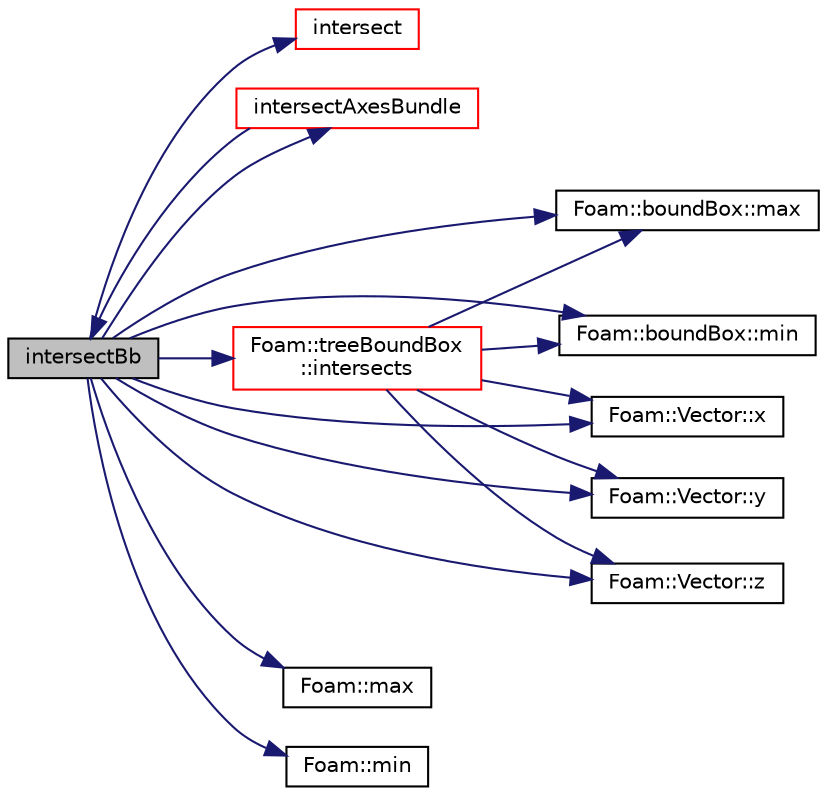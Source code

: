 digraph "intersectBb"
{
  bgcolor="transparent";
  edge [fontname="Helvetica",fontsize="10",labelfontname="Helvetica",labelfontsize="10"];
  node [fontname="Helvetica",fontsize="10",shape=record];
  rankdir="LR";
  Node1 [label="intersectBb",height=0.2,width=0.4,color="black", fillcolor="grey75", style="filled", fontcolor="black"];
  Node1 -> Node2 [color="midnightblue",fontsize="10",style="solid",fontname="Helvetica"];
  Node2 [label="intersect",height=0.2,width=0.4,color="red",URL="$a02770.html#a6f3f2c96d8b164f0f6c9eef08d310923",tooltip="Does triangle intersect plane. Return bool and set intersection segment. "];
  Node1 -> Node3 [color="midnightblue",fontsize="10",style="solid",fontname="Helvetica"];
  Node3 [label="intersectAxesBundle",height=0.2,width=0.4,color="red",URL="$a02770.html#a9dee5658f90fecf99dc7ed9262fee6e3",tooltip="Intersect triangle with parallel edges aligned with axis i0. "];
  Node3 -> Node1 [color="midnightblue",fontsize="10",style="solid",fontname="Helvetica"];
  Node1 -> Node4 [color="midnightblue",fontsize="10",style="solid",fontname="Helvetica"];
  Node4 [label="Foam::treeBoundBox\l::intersects",height=0.2,width=0.4,color="red",URL="$a02761.html#a7b968ac574e0503bc9eaf185e0ef5b3c",tooltip="Intersects segment; set point to intersection position and face,. "];
  Node4 -> Node5 [color="midnightblue",fontsize="10",style="solid",fontname="Helvetica"];
  Node5 [label="Foam::boundBox::max",height=0.2,width=0.4,color="black",URL="$a00152.html#a264800db5fd48c1d4541fd05cab1d40f",tooltip="Maximum describing the bounding box. "];
  Node4 -> Node6 [color="midnightblue",fontsize="10",style="solid",fontname="Helvetica"];
  Node6 [label="Foam::boundBox::min",height=0.2,width=0.4,color="black",URL="$a00152.html#a1dd50affef9a273ab682ccbf33df7b32",tooltip="Minimum describing the bounding box. "];
  Node4 -> Node7 [color="midnightblue",fontsize="10",style="solid",fontname="Helvetica"];
  Node7 [label="Foam::Vector::x",height=0.2,width=0.4,color="black",URL="$a02901.html#aeb7dc4a97968c543f58f9c7082e55757"];
  Node4 -> Node8 [color="midnightblue",fontsize="10",style="solid",fontname="Helvetica"];
  Node8 [label="Foam::Vector::y",height=0.2,width=0.4,color="black",URL="$a02901.html#a77c00b469d89c23bd35d2eb236140f70"];
  Node4 -> Node9 [color="midnightblue",fontsize="10",style="solid",fontname="Helvetica"];
  Node9 [label="Foam::Vector::z",height=0.2,width=0.4,color="black",URL="$a02901.html#ac72a74f7dde9500927f63515c3f0a2f3"];
  Node1 -> Node5 [color="midnightblue",fontsize="10",style="solid",fontname="Helvetica"];
  Node1 -> Node10 [color="midnightblue",fontsize="10",style="solid",fontname="Helvetica"];
  Node10 [label="Foam::max",height=0.2,width=0.4,color="black",URL="$a10893.html#ac993e906cf2774ae77e666bc24e81733"];
  Node1 -> Node6 [color="midnightblue",fontsize="10",style="solid",fontname="Helvetica"];
  Node1 -> Node11 [color="midnightblue",fontsize="10",style="solid",fontname="Helvetica"];
  Node11 [label="Foam::min",height=0.2,width=0.4,color="black",URL="$a10893.html#a253e112ad2d56d96230ff39ea7f442dc"];
  Node1 -> Node7 [color="midnightblue",fontsize="10",style="solid",fontname="Helvetica"];
  Node1 -> Node8 [color="midnightblue",fontsize="10",style="solid",fontname="Helvetica"];
  Node1 -> Node9 [color="midnightblue",fontsize="10",style="solid",fontname="Helvetica"];
}
